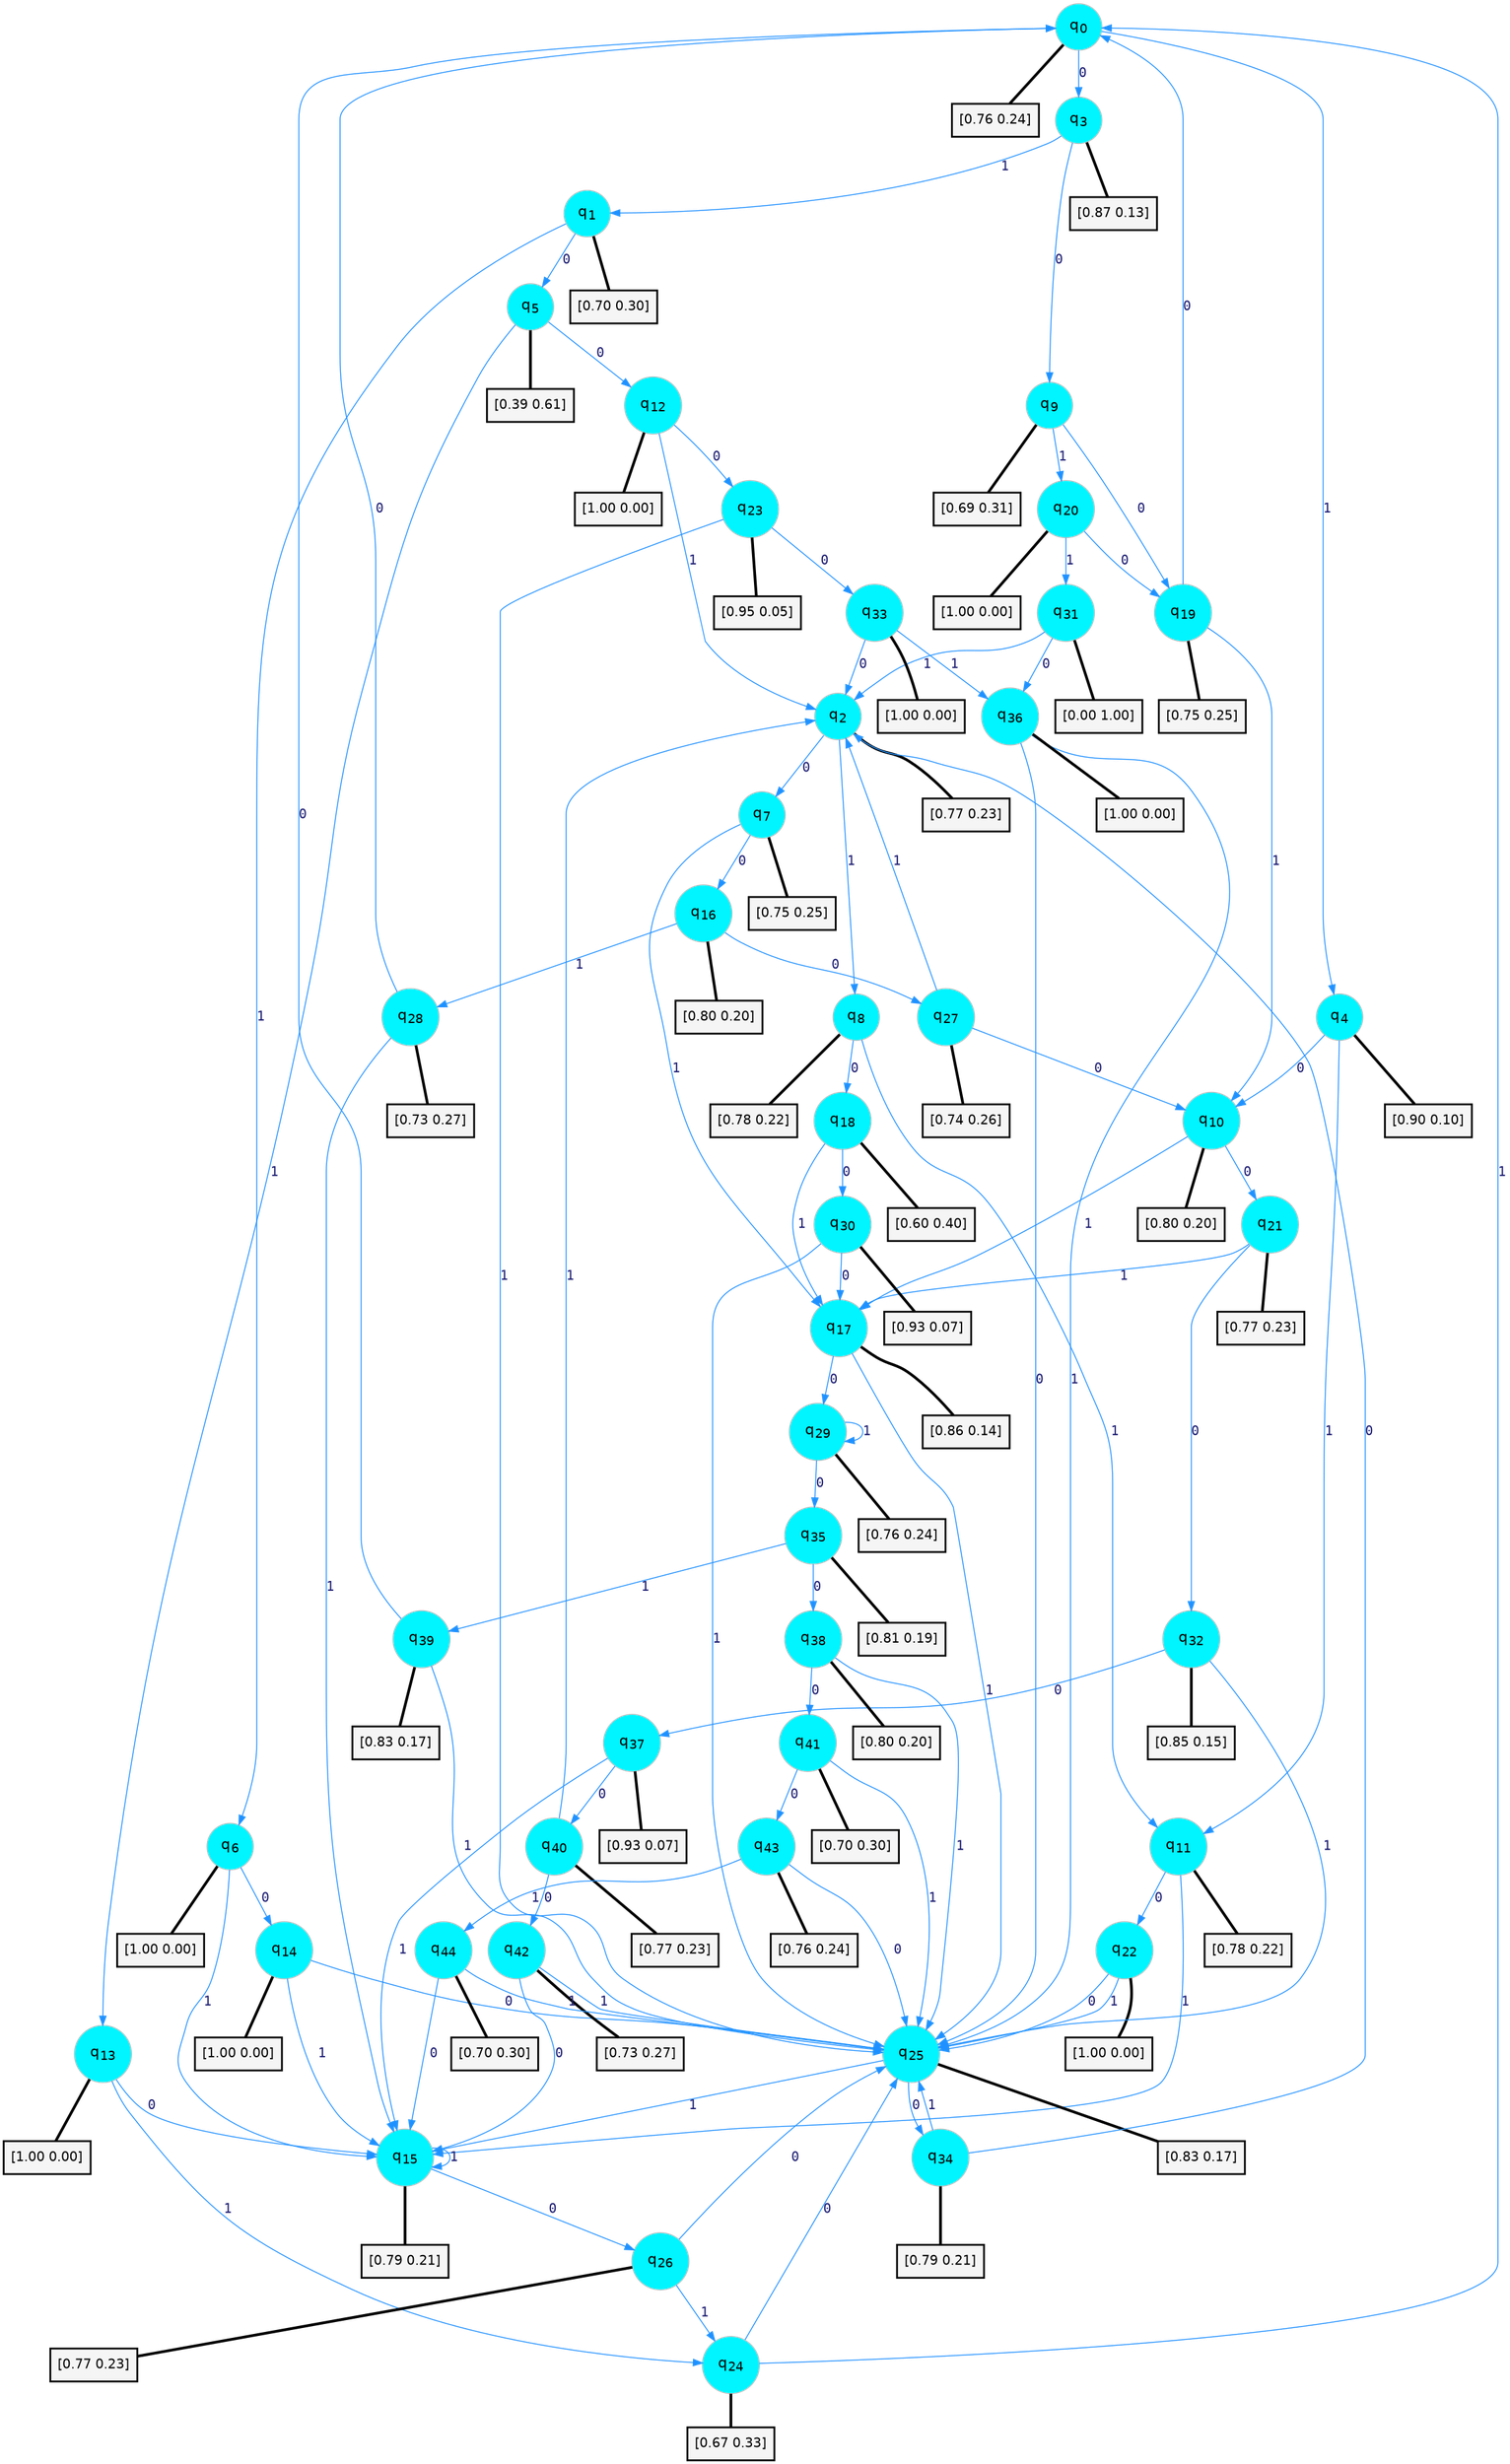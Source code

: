 digraph G {
graph [
bgcolor=transparent, dpi=300, rankdir=TD, size="40,25"];
node [
color=gray, fillcolor=turquoise1, fontcolor=black, fontname=Helvetica, fontsize=16, fontweight=bold, shape=circle, style=filled];
edge [
arrowsize=1, color=dodgerblue1, fontcolor=midnightblue, fontname=courier, fontweight=bold, penwidth=1, style=solid, weight=20];
0[label=<q<SUB>0</SUB>>];
1[label=<q<SUB>1</SUB>>];
2[label=<q<SUB>2</SUB>>];
3[label=<q<SUB>3</SUB>>];
4[label=<q<SUB>4</SUB>>];
5[label=<q<SUB>5</SUB>>];
6[label=<q<SUB>6</SUB>>];
7[label=<q<SUB>7</SUB>>];
8[label=<q<SUB>8</SUB>>];
9[label=<q<SUB>9</SUB>>];
10[label=<q<SUB>10</SUB>>];
11[label=<q<SUB>11</SUB>>];
12[label=<q<SUB>12</SUB>>];
13[label=<q<SUB>13</SUB>>];
14[label=<q<SUB>14</SUB>>];
15[label=<q<SUB>15</SUB>>];
16[label=<q<SUB>16</SUB>>];
17[label=<q<SUB>17</SUB>>];
18[label=<q<SUB>18</SUB>>];
19[label=<q<SUB>19</SUB>>];
20[label=<q<SUB>20</SUB>>];
21[label=<q<SUB>21</SUB>>];
22[label=<q<SUB>22</SUB>>];
23[label=<q<SUB>23</SUB>>];
24[label=<q<SUB>24</SUB>>];
25[label=<q<SUB>25</SUB>>];
26[label=<q<SUB>26</SUB>>];
27[label=<q<SUB>27</SUB>>];
28[label=<q<SUB>28</SUB>>];
29[label=<q<SUB>29</SUB>>];
30[label=<q<SUB>30</SUB>>];
31[label=<q<SUB>31</SUB>>];
32[label=<q<SUB>32</SUB>>];
33[label=<q<SUB>33</SUB>>];
34[label=<q<SUB>34</SUB>>];
35[label=<q<SUB>35</SUB>>];
36[label=<q<SUB>36</SUB>>];
37[label=<q<SUB>37</SUB>>];
38[label=<q<SUB>38</SUB>>];
39[label=<q<SUB>39</SUB>>];
40[label=<q<SUB>40</SUB>>];
41[label=<q<SUB>41</SUB>>];
42[label=<q<SUB>42</SUB>>];
43[label=<q<SUB>43</SUB>>];
44[label=<q<SUB>44</SUB>>];
45[label="[0.76 0.24]", shape=box,fontcolor=black, fontname=Helvetica, fontsize=14, penwidth=2, fillcolor=whitesmoke,color=black];
46[label="[0.70 0.30]", shape=box,fontcolor=black, fontname=Helvetica, fontsize=14, penwidth=2, fillcolor=whitesmoke,color=black];
47[label="[0.77 0.23]", shape=box,fontcolor=black, fontname=Helvetica, fontsize=14, penwidth=2, fillcolor=whitesmoke,color=black];
48[label="[0.87 0.13]", shape=box,fontcolor=black, fontname=Helvetica, fontsize=14, penwidth=2, fillcolor=whitesmoke,color=black];
49[label="[0.90 0.10]", shape=box,fontcolor=black, fontname=Helvetica, fontsize=14, penwidth=2, fillcolor=whitesmoke,color=black];
50[label="[0.39 0.61]", shape=box,fontcolor=black, fontname=Helvetica, fontsize=14, penwidth=2, fillcolor=whitesmoke,color=black];
51[label="[1.00 0.00]", shape=box,fontcolor=black, fontname=Helvetica, fontsize=14, penwidth=2, fillcolor=whitesmoke,color=black];
52[label="[0.75 0.25]", shape=box,fontcolor=black, fontname=Helvetica, fontsize=14, penwidth=2, fillcolor=whitesmoke,color=black];
53[label="[0.78 0.22]", shape=box,fontcolor=black, fontname=Helvetica, fontsize=14, penwidth=2, fillcolor=whitesmoke,color=black];
54[label="[0.69 0.31]", shape=box,fontcolor=black, fontname=Helvetica, fontsize=14, penwidth=2, fillcolor=whitesmoke,color=black];
55[label="[0.80 0.20]", shape=box,fontcolor=black, fontname=Helvetica, fontsize=14, penwidth=2, fillcolor=whitesmoke,color=black];
56[label="[0.78 0.22]", shape=box,fontcolor=black, fontname=Helvetica, fontsize=14, penwidth=2, fillcolor=whitesmoke,color=black];
57[label="[1.00 0.00]", shape=box,fontcolor=black, fontname=Helvetica, fontsize=14, penwidth=2, fillcolor=whitesmoke,color=black];
58[label="[1.00 0.00]", shape=box,fontcolor=black, fontname=Helvetica, fontsize=14, penwidth=2, fillcolor=whitesmoke,color=black];
59[label="[1.00 0.00]", shape=box,fontcolor=black, fontname=Helvetica, fontsize=14, penwidth=2, fillcolor=whitesmoke,color=black];
60[label="[0.79 0.21]", shape=box,fontcolor=black, fontname=Helvetica, fontsize=14, penwidth=2, fillcolor=whitesmoke,color=black];
61[label="[0.80 0.20]", shape=box,fontcolor=black, fontname=Helvetica, fontsize=14, penwidth=2, fillcolor=whitesmoke,color=black];
62[label="[0.86 0.14]", shape=box,fontcolor=black, fontname=Helvetica, fontsize=14, penwidth=2, fillcolor=whitesmoke,color=black];
63[label="[0.60 0.40]", shape=box,fontcolor=black, fontname=Helvetica, fontsize=14, penwidth=2, fillcolor=whitesmoke,color=black];
64[label="[0.75 0.25]", shape=box,fontcolor=black, fontname=Helvetica, fontsize=14, penwidth=2, fillcolor=whitesmoke,color=black];
65[label="[1.00 0.00]", shape=box,fontcolor=black, fontname=Helvetica, fontsize=14, penwidth=2, fillcolor=whitesmoke,color=black];
66[label="[0.77 0.23]", shape=box,fontcolor=black, fontname=Helvetica, fontsize=14, penwidth=2, fillcolor=whitesmoke,color=black];
67[label="[1.00 0.00]", shape=box,fontcolor=black, fontname=Helvetica, fontsize=14, penwidth=2, fillcolor=whitesmoke,color=black];
68[label="[0.95 0.05]", shape=box,fontcolor=black, fontname=Helvetica, fontsize=14, penwidth=2, fillcolor=whitesmoke,color=black];
69[label="[0.67 0.33]", shape=box,fontcolor=black, fontname=Helvetica, fontsize=14, penwidth=2, fillcolor=whitesmoke,color=black];
70[label="[0.83 0.17]", shape=box,fontcolor=black, fontname=Helvetica, fontsize=14, penwidth=2, fillcolor=whitesmoke,color=black];
71[label="[0.77 0.23]", shape=box,fontcolor=black, fontname=Helvetica, fontsize=14, penwidth=2, fillcolor=whitesmoke,color=black];
72[label="[0.74 0.26]", shape=box,fontcolor=black, fontname=Helvetica, fontsize=14, penwidth=2, fillcolor=whitesmoke,color=black];
73[label="[0.73 0.27]", shape=box,fontcolor=black, fontname=Helvetica, fontsize=14, penwidth=2, fillcolor=whitesmoke,color=black];
74[label="[0.76 0.24]", shape=box,fontcolor=black, fontname=Helvetica, fontsize=14, penwidth=2, fillcolor=whitesmoke,color=black];
75[label="[0.93 0.07]", shape=box,fontcolor=black, fontname=Helvetica, fontsize=14, penwidth=2, fillcolor=whitesmoke,color=black];
76[label="[0.00 1.00]", shape=box,fontcolor=black, fontname=Helvetica, fontsize=14, penwidth=2, fillcolor=whitesmoke,color=black];
77[label="[0.85 0.15]", shape=box,fontcolor=black, fontname=Helvetica, fontsize=14, penwidth=2, fillcolor=whitesmoke,color=black];
78[label="[1.00 0.00]", shape=box,fontcolor=black, fontname=Helvetica, fontsize=14, penwidth=2, fillcolor=whitesmoke,color=black];
79[label="[0.79 0.21]", shape=box,fontcolor=black, fontname=Helvetica, fontsize=14, penwidth=2, fillcolor=whitesmoke,color=black];
80[label="[0.81 0.19]", shape=box,fontcolor=black, fontname=Helvetica, fontsize=14, penwidth=2, fillcolor=whitesmoke,color=black];
81[label="[1.00 0.00]", shape=box,fontcolor=black, fontname=Helvetica, fontsize=14, penwidth=2, fillcolor=whitesmoke,color=black];
82[label="[0.93 0.07]", shape=box,fontcolor=black, fontname=Helvetica, fontsize=14, penwidth=2, fillcolor=whitesmoke,color=black];
83[label="[0.80 0.20]", shape=box,fontcolor=black, fontname=Helvetica, fontsize=14, penwidth=2, fillcolor=whitesmoke,color=black];
84[label="[0.83 0.17]", shape=box,fontcolor=black, fontname=Helvetica, fontsize=14, penwidth=2, fillcolor=whitesmoke,color=black];
85[label="[0.77 0.23]", shape=box,fontcolor=black, fontname=Helvetica, fontsize=14, penwidth=2, fillcolor=whitesmoke,color=black];
86[label="[0.70 0.30]", shape=box,fontcolor=black, fontname=Helvetica, fontsize=14, penwidth=2, fillcolor=whitesmoke,color=black];
87[label="[0.73 0.27]", shape=box,fontcolor=black, fontname=Helvetica, fontsize=14, penwidth=2, fillcolor=whitesmoke,color=black];
88[label="[0.76 0.24]", shape=box,fontcolor=black, fontname=Helvetica, fontsize=14, penwidth=2, fillcolor=whitesmoke,color=black];
89[label="[0.70 0.30]", shape=box,fontcolor=black, fontname=Helvetica, fontsize=14, penwidth=2, fillcolor=whitesmoke,color=black];
0->3 [label=0];
0->4 [label=1];
0->45 [arrowhead=none, penwidth=3,color=black];
1->5 [label=0];
1->6 [label=1];
1->46 [arrowhead=none, penwidth=3,color=black];
2->7 [label=0];
2->8 [label=1];
2->47 [arrowhead=none, penwidth=3,color=black];
3->9 [label=0];
3->1 [label=1];
3->48 [arrowhead=none, penwidth=3,color=black];
4->10 [label=0];
4->11 [label=1];
4->49 [arrowhead=none, penwidth=3,color=black];
5->12 [label=0];
5->13 [label=1];
5->50 [arrowhead=none, penwidth=3,color=black];
6->14 [label=0];
6->15 [label=1];
6->51 [arrowhead=none, penwidth=3,color=black];
7->16 [label=0];
7->17 [label=1];
7->52 [arrowhead=none, penwidth=3,color=black];
8->18 [label=0];
8->11 [label=1];
8->53 [arrowhead=none, penwidth=3,color=black];
9->19 [label=0];
9->20 [label=1];
9->54 [arrowhead=none, penwidth=3,color=black];
10->21 [label=0];
10->17 [label=1];
10->55 [arrowhead=none, penwidth=3,color=black];
11->22 [label=0];
11->15 [label=1];
11->56 [arrowhead=none, penwidth=3,color=black];
12->23 [label=0];
12->2 [label=1];
12->57 [arrowhead=none, penwidth=3,color=black];
13->15 [label=0];
13->24 [label=1];
13->58 [arrowhead=none, penwidth=3,color=black];
14->25 [label=0];
14->15 [label=1];
14->59 [arrowhead=none, penwidth=3,color=black];
15->26 [label=0];
15->15 [label=1];
15->60 [arrowhead=none, penwidth=3,color=black];
16->27 [label=0];
16->28 [label=1];
16->61 [arrowhead=none, penwidth=3,color=black];
17->29 [label=0];
17->25 [label=1];
17->62 [arrowhead=none, penwidth=3,color=black];
18->30 [label=0];
18->17 [label=1];
18->63 [arrowhead=none, penwidth=3,color=black];
19->0 [label=0];
19->10 [label=1];
19->64 [arrowhead=none, penwidth=3,color=black];
20->19 [label=0];
20->31 [label=1];
20->65 [arrowhead=none, penwidth=3,color=black];
21->32 [label=0];
21->17 [label=1];
21->66 [arrowhead=none, penwidth=3,color=black];
22->25 [label=0];
22->25 [label=1];
22->67 [arrowhead=none, penwidth=3,color=black];
23->33 [label=0];
23->25 [label=1];
23->68 [arrowhead=none, penwidth=3,color=black];
24->25 [label=0];
24->0 [label=1];
24->69 [arrowhead=none, penwidth=3,color=black];
25->34 [label=0];
25->15 [label=1];
25->70 [arrowhead=none, penwidth=3,color=black];
26->25 [label=0];
26->24 [label=1];
26->71 [arrowhead=none, penwidth=3,color=black];
27->10 [label=0];
27->2 [label=1];
27->72 [arrowhead=none, penwidth=3,color=black];
28->0 [label=0];
28->15 [label=1];
28->73 [arrowhead=none, penwidth=3,color=black];
29->35 [label=0];
29->29 [label=1];
29->74 [arrowhead=none, penwidth=3,color=black];
30->17 [label=0];
30->25 [label=1];
30->75 [arrowhead=none, penwidth=3,color=black];
31->36 [label=0];
31->2 [label=1];
31->76 [arrowhead=none, penwidth=3,color=black];
32->37 [label=0];
32->25 [label=1];
32->77 [arrowhead=none, penwidth=3,color=black];
33->2 [label=0];
33->36 [label=1];
33->78 [arrowhead=none, penwidth=3,color=black];
34->2 [label=0];
34->25 [label=1];
34->79 [arrowhead=none, penwidth=3,color=black];
35->38 [label=0];
35->39 [label=1];
35->80 [arrowhead=none, penwidth=3,color=black];
36->25 [label=0];
36->25 [label=1];
36->81 [arrowhead=none, penwidth=3,color=black];
37->40 [label=0];
37->15 [label=1];
37->82 [arrowhead=none, penwidth=3,color=black];
38->41 [label=0];
38->25 [label=1];
38->83 [arrowhead=none, penwidth=3,color=black];
39->0 [label=0];
39->25 [label=1];
39->84 [arrowhead=none, penwidth=3,color=black];
40->42 [label=0];
40->2 [label=1];
40->85 [arrowhead=none, penwidth=3,color=black];
41->43 [label=0];
41->25 [label=1];
41->86 [arrowhead=none, penwidth=3,color=black];
42->15 [label=0];
42->25 [label=1];
42->87 [arrowhead=none, penwidth=3,color=black];
43->25 [label=0];
43->44 [label=1];
43->88 [arrowhead=none, penwidth=3,color=black];
44->15 [label=0];
44->25 [label=1];
44->89 [arrowhead=none, penwidth=3,color=black];
}
